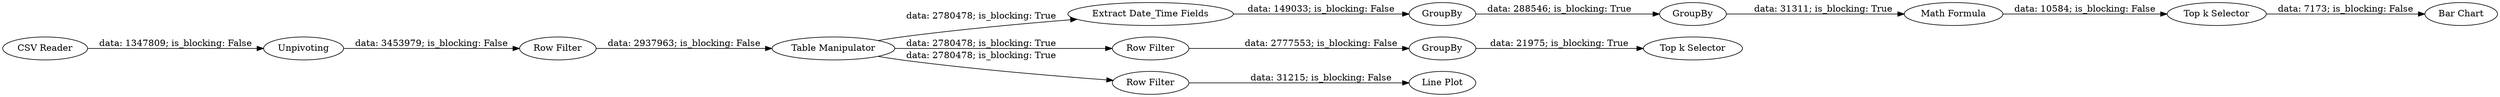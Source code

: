digraph {
	"3500417691030800984_34" [label=Unpivoting]
	"3500417691030800984_39" [label="Extract Date_Time Fields"]
	"3500417691030800984_42" [label=GroupBy]
	"3500417691030800984_33" [label="CSV Reader"]
	"3500417691030800984_35" [label="Row Filter"]
	"3500417691030800984_44" [label="Top k Selector"]
	"3500417691030800984_47" [label="Bar Chart"]
	"3500417691030800984_49" [label="Row Filter"]
	"3500417691030800984_50" [label=GroupBy]
	"3500417691030800984_53" [label="Line Plot"]
	"3500417691030800984_52" [label="Row Filter"]
	"3500417691030800984_38" [label="Table Manipulator"]
	"3500417691030800984_43" [label="Math Formula"]
	"3500417691030800984_51" [label="Top k Selector"]
	"3500417691030800984_40" [label=GroupBy]
	"3500417691030800984_33" -> "3500417691030800984_34" [label="data: 1347809; is_blocking: False"]
	"3500417691030800984_42" -> "3500417691030800984_43" [label="data: 31311; is_blocking: True"]
	"3500417691030800984_50" -> "3500417691030800984_51" [label="data: 21975; is_blocking: True"]
	"3500417691030800984_38" -> "3500417691030800984_52" [label="data: 2780478; is_blocking: True"]
	"3500417691030800984_38" -> "3500417691030800984_49" [label="data: 2780478; is_blocking: True"]
	"3500417691030800984_44" -> "3500417691030800984_47" [label="data: 7173; is_blocking: False"]
	"3500417691030800984_40" -> "3500417691030800984_42" [label="data: 288546; is_blocking: True"]
	"3500417691030800984_34" -> "3500417691030800984_35" [label="data: 3453979; is_blocking: False"]
	"3500417691030800984_38" -> "3500417691030800984_39" [label="data: 2780478; is_blocking: True"]
	"3500417691030800984_43" -> "3500417691030800984_44" [label="data: 10584; is_blocking: False"]
	"3500417691030800984_52" -> "3500417691030800984_53" [label="data: 31215; is_blocking: False"]
	"3500417691030800984_35" -> "3500417691030800984_38" [label="data: 2937963; is_blocking: False"]
	"3500417691030800984_49" -> "3500417691030800984_50" [label="data: 2777553; is_blocking: False"]
	"3500417691030800984_39" -> "3500417691030800984_40" [label="data: 149033; is_blocking: False"]
	rankdir=LR
}
